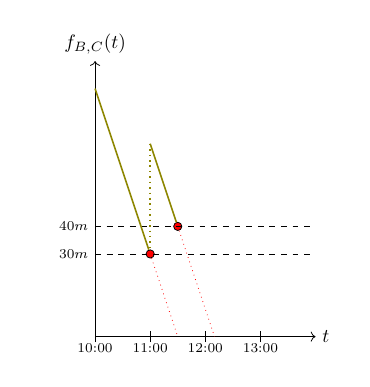 \tikzstyle{place}=[circle,draw=black,fill=red,inner sep=1.5pt]
\tikzstyle{textstyle}=[font=\fontsize{7}{8}\selectfont]
\scalebox{0.7}{
\begin{tikzpicture}
    %\draw[very thin, color=gray] (0,0) grid (5,6);
    
    \draw[->] (0,0) -- (4, 0) node [right] {$t$};
    \draw[->] (0,0) -- (0, 5) node [above] {$f_{B, C}(t)$};
    
    \node (A) at (1,1.5) [place] {};
    \node (B) at (1.5,2) [place] {};
    
    \node [textstyle] at (0, 1.5) [left] {$30m$};
    \node [textstyle] at (0, 2) [left] {$40m$};
    \draw [very thin, dashed] (0, 1.5) -- (4, 1.5);
    \draw [very thin, dashed] (0, 2) -- (4, 2);
    
    \draw [very thin] (0, -0.1) -- (0, 0.1);
    \draw [very thin] (1, -0.1) -- (1, 0.1);
    \draw [very thin] (2, -0.1) -- (2, 0.1);
    \draw [very thin] (3, -0.1) -- (3, 0.1);
    \node [textstyle] at (0, 0) [below] {$10$:$00$};
    \node [textstyle] at (1, 0) [below] {$11$:$00$};
    \node [textstyle] at (2, 0) [below] {$12$:$00$};
    \node [textstyle] at (3, 0) [below] {$13$:$00$};
    
    \path [olive, thick] (0, 4.5) edge (A);
    \path [olive, thick] (1, 3.5) edge (B);
    \draw [thin, dotted, red] (A) -- (1.5, 0);
	\draw [thin, dotted, red] (B) -- (2.167, 0);
    
    \draw [dotted, olive, thick] (1, 3.5) -- (A);
\end{tikzpicture}
}

